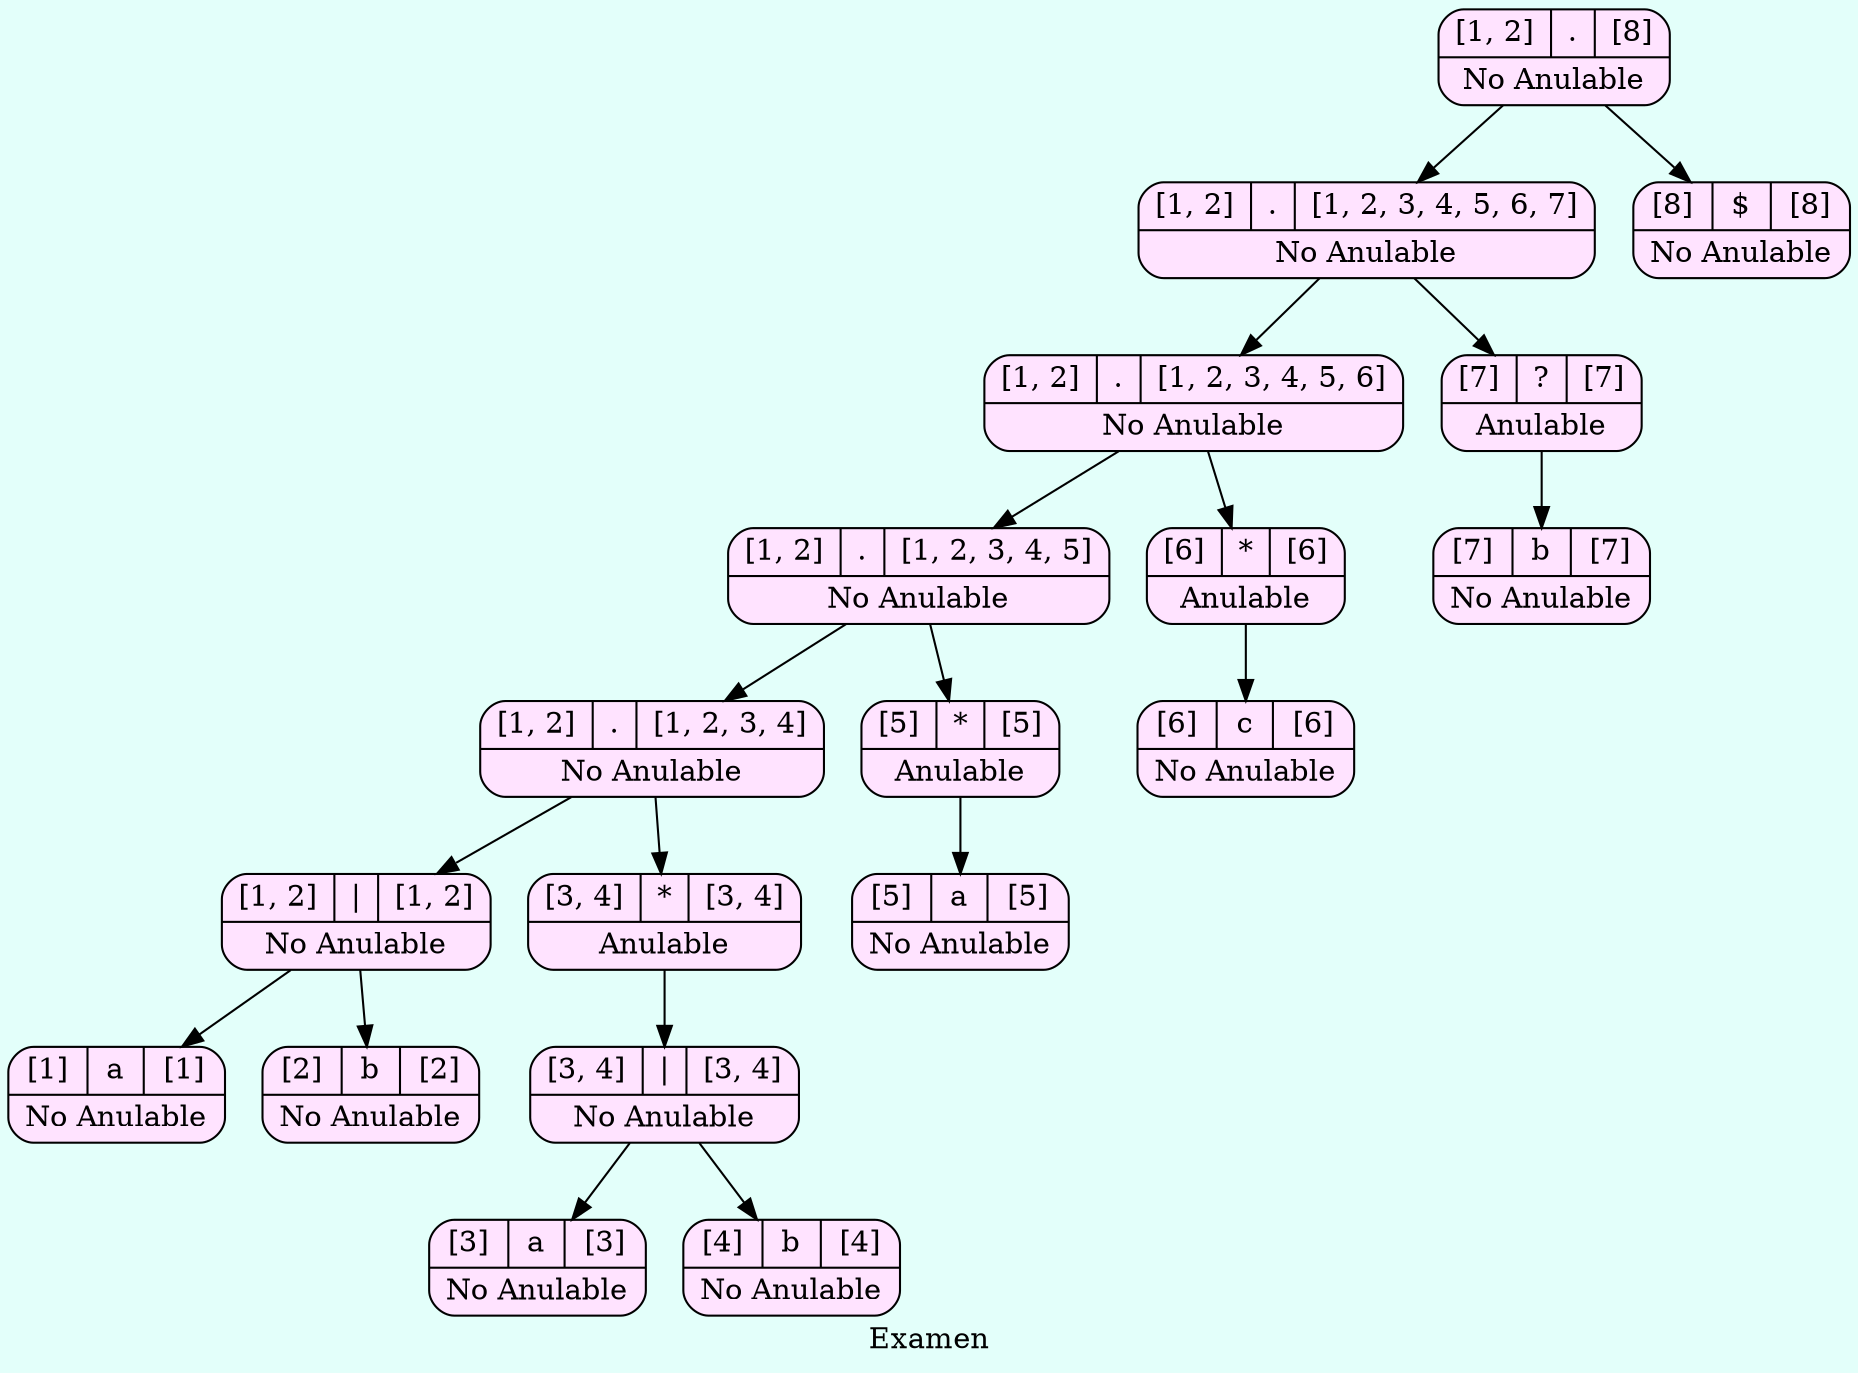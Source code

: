 digraph structs {
  bgcolor = "#E3FFFA"
   node [shape=Mrecord fillcolor="#FFE3FF" style =filled];
label ="Examen"
    struct892872932    [label="{{[1, 2]|<here>.|[8]}|No Anulable}"];
    struct892872932-> struct109370522
    struct109370522    [label="{{[1, 2]|<here>.|[1, 2, 3, 4, 5, 6, 7]}|No Anulable}"];
    struct109370522-> struct235150484
    struct235150484    [label="{{[1, 2]|<here>.|[1, 2, 3, 4, 5, 6]}|No Anulable}"];
    struct235150484-> struct54065435
    struct54065435    [label="{{[1, 2]|<here>.|[1, 2, 3, 4, 5]}|No Anulable}"];
    struct54065435-> struct2008260240
    struct2008260240    [label="{{[1, 2]|<here>.|[1, 2, 3, 4]}|No Anulable}"];
    struct2008260240-> struct1467219184
    struct1467219184    [label="{{[1, 2]|<here>\||[1, 2]}|No Anulable}"];
    struct1467219184-> struct2042477110
    struct2042477110    [label="{{[1]|<here>a|[1]}|No Anulable}"];
    struct1467219184-> struct1024029755
    struct1024029755    [label="{{[2]|<here>b|[2]}|No Anulable}"];
    struct2008260240-> struct1453668884
    struct1453668884    [label="{{[3, 4]|<here>*|[3, 4]}|Anulable}"];
    struct1453668884-> struct511301708
    struct511301708    [label="{{[3, 4]|<here>\||[3, 4]}|No Anulable}"];
    struct511301708-> struct167886271
    struct167886271    [label="{{[3]|<here>a|[3]}|No Anulable}"];
    struct511301708-> struct2086647912
    struct2086647912    [label="{{[4]|<here>b|[4]}|No Anulable}"];
    struct54065435-> struct55920749
    struct55920749    [label="{{[5]|<here>*|[5]}|Anulable}"];
    struct55920749-> struct1396595699
    struct1396595699    [label="{{[5]|<here>a|[5]}|No Anulable}"];
    struct235150484-> struct1423308910
    struct1423308910    [label="{{[6]|<here>*|[6]}|Anulable}"];
    struct1423308910-> struct1430820452
    struct1430820452    [label="{{[6]|<here>c|[6]}|No Anulable}"];
    struct109370522-> struct2088217216
    struct2088217216    [label="{{[7]|<here>?|[7]}|Anulable}"];
    struct2088217216-> struct1563920190
    struct1563920190    [label="{{[7]|<here>b|[7]}|No Anulable}"];
    struct892872932-> struct651821694
    struct651821694    [label="{{[8]|<here>$|[8]}|No Anulable}"];

}